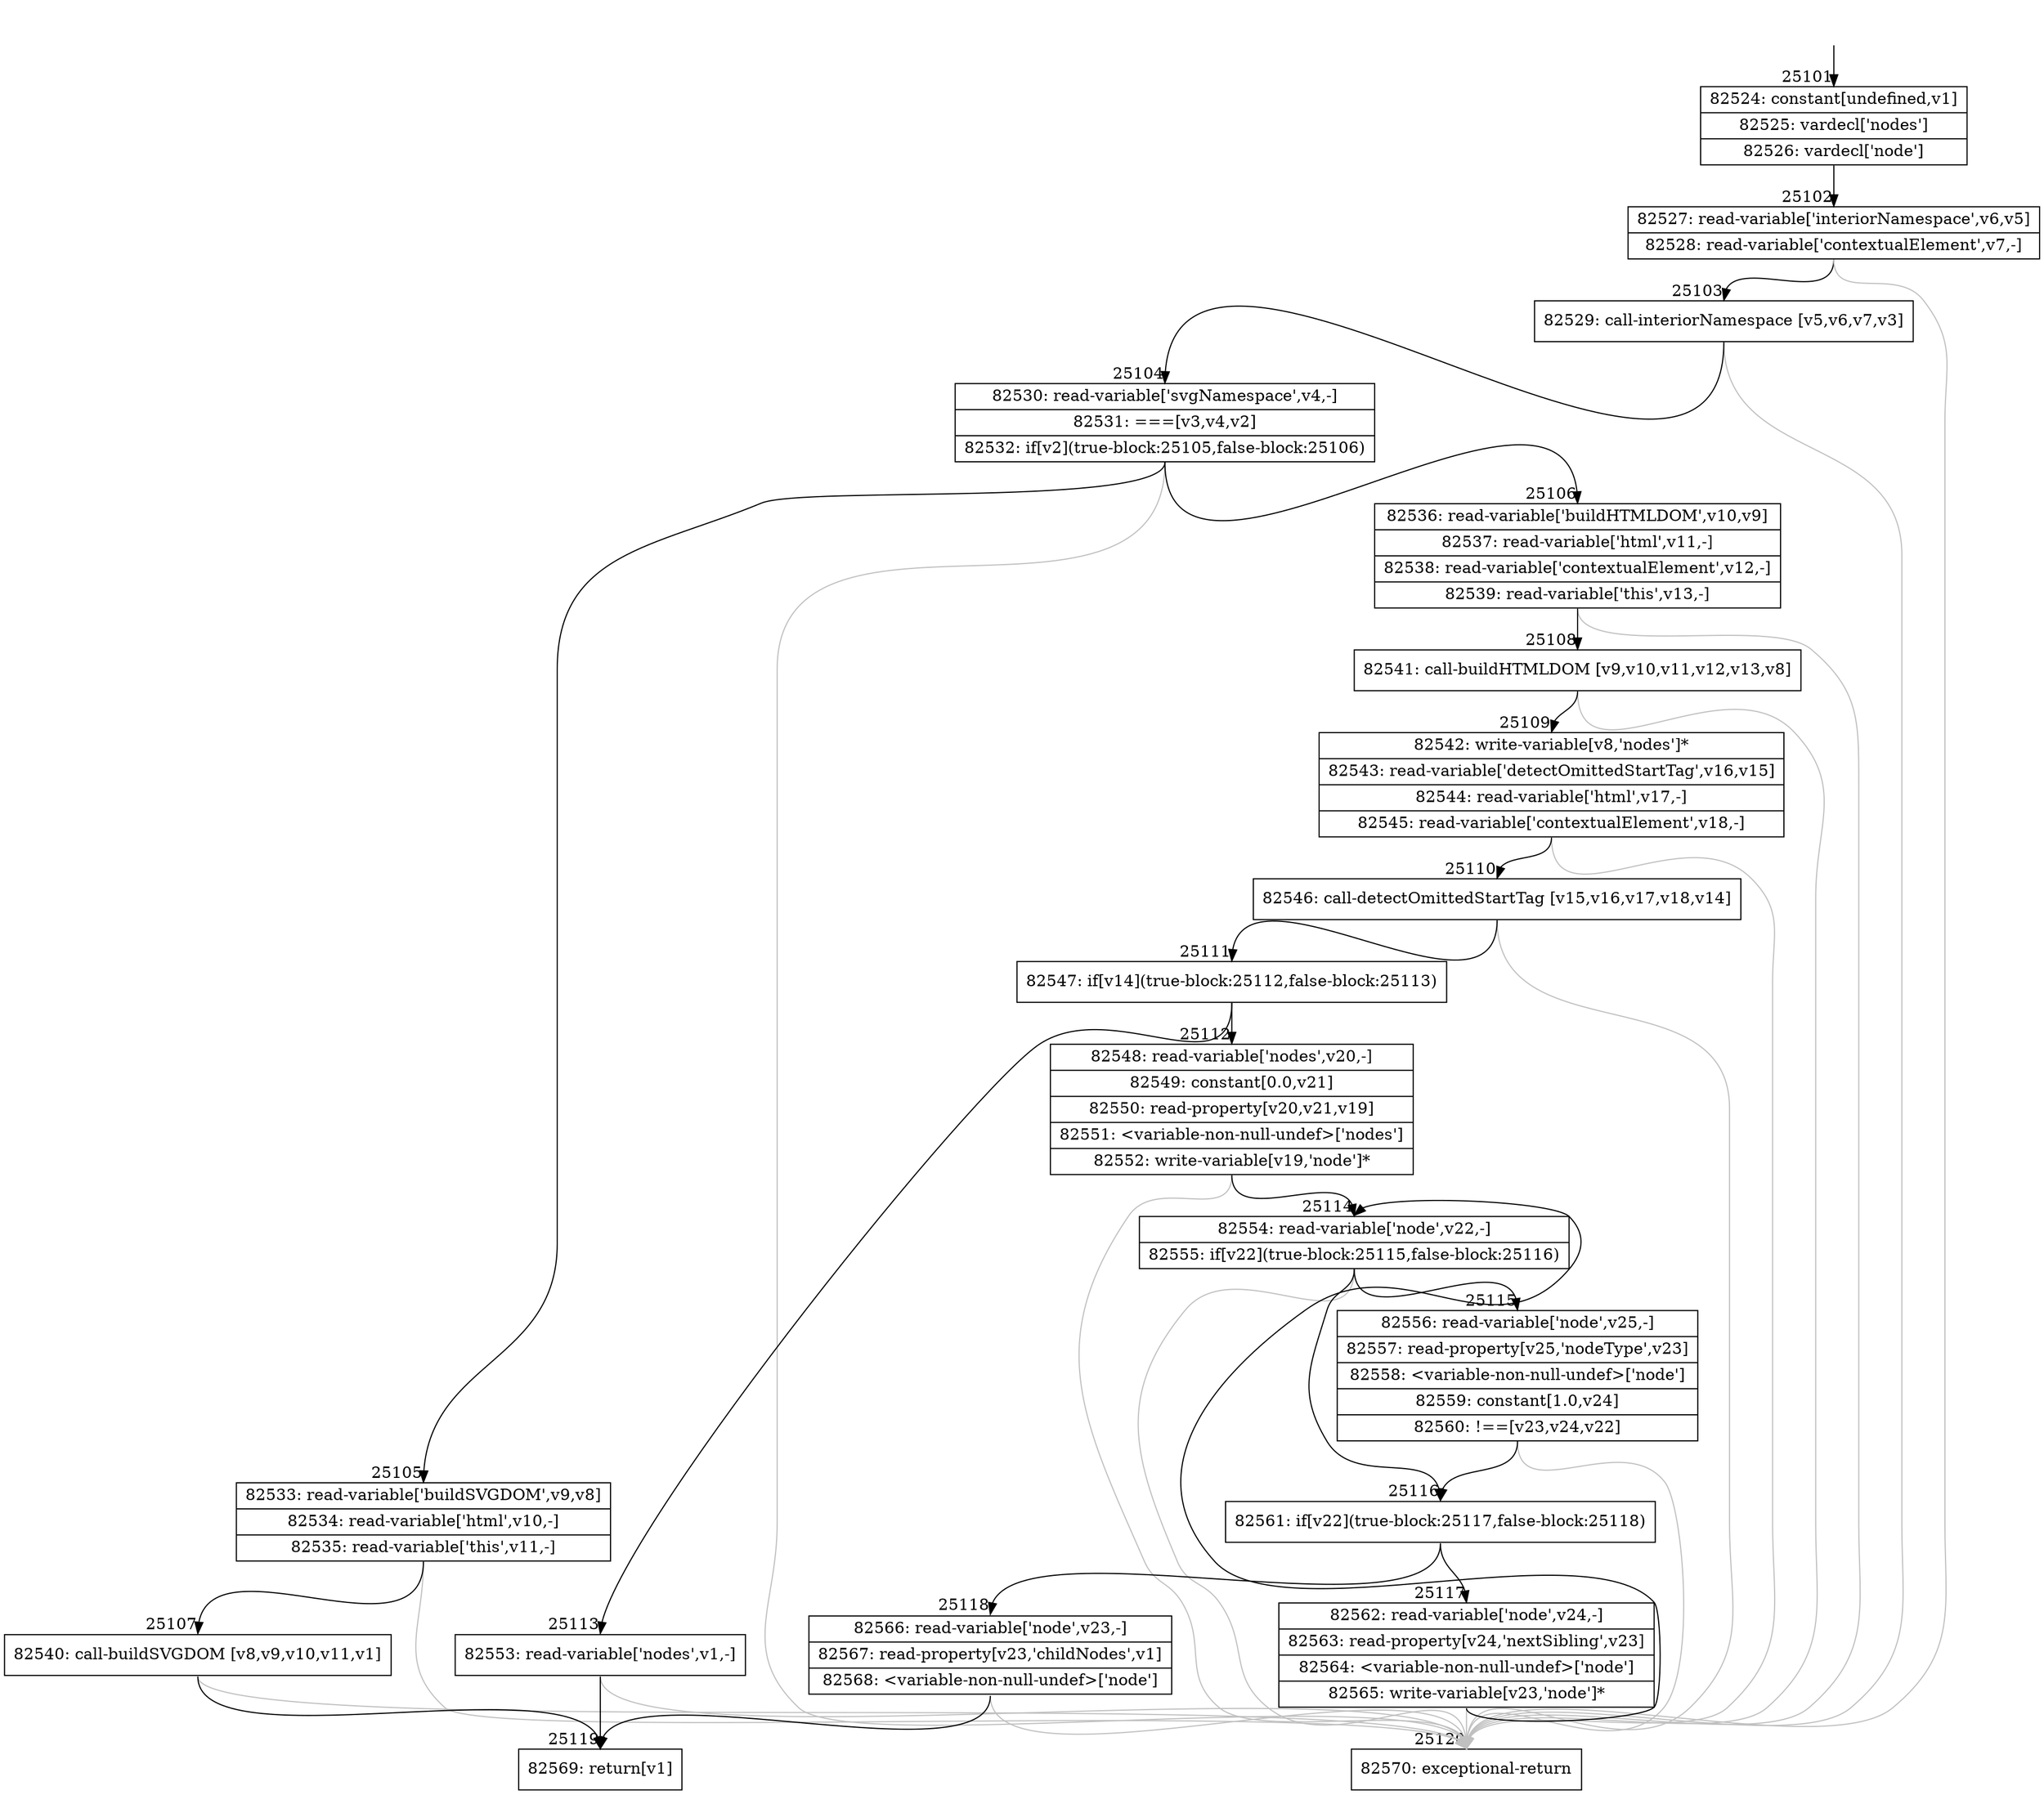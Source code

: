 digraph {
rankdir="TD"
BB_entry2213[shape=none,label=""];
BB_entry2213 -> BB25101 [tailport=s, headport=n, headlabel="    25101"]
BB25101 [shape=record label="{82524: constant[undefined,v1]|82525: vardecl['nodes']|82526: vardecl['node']}" ] 
BB25101 -> BB25102 [tailport=s, headport=n, headlabel="      25102"]
BB25102 [shape=record label="{82527: read-variable['interiorNamespace',v6,v5]|82528: read-variable['contextualElement',v7,-]}" ] 
BB25102 -> BB25103 [tailport=s, headport=n, headlabel="      25103"]
BB25102 -> BB25120 [tailport=s, headport=n, color=gray, headlabel="      25120"]
BB25103 [shape=record label="{82529: call-interiorNamespace [v5,v6,v7,v3]}" ] 
BB25103 -> BB25104 [tailport=s, headport=n, headlabel="      25104"]
BB25103 -> BB25120 [tailport=s, headport=n, color=gray]
BB25104 [shape=record label="{82530: read-variable['svgNamespace',v4,-]|82531: ===[v3,v4,v2]|82532: if[v2](true-block:25105,false-block:25106)}" ] 
BB25104 -> BB25105 [tailport=s, headport=n, headlabel="      25105"]
BB25104 -> BB25106 [tailport=s, headport=n, headlabel="      25106"]
BB25104 -> BB25120 [tailport=s, headport=n, color=gray]
BB25105 [shape=record label="{82533: read-variable['buildSVGDOM',v9,v8]|82534: read-variable['html',v10,-]|82535: read-variable['this',v11,-]}" ] 
BB25105 -> BB25107 [tailport=s, headport=n, headlabel="      25107"]
BB25105 -> BB25120 [tailport=s, headport=n, color=gray]
BB25106 [shape=record label="{82536: read-variable['buildHTMLDOM',v10,v9]|82537: read-variable['html',v11,-]|82538: read-variable['contextualElement',v12,-]|82539: read-variable['this',v13,-]}" ] 
BB25106 -> BB25108 [tailport=s, headport=n, headlabel="      25108"]
BB25106 -> BB25120 [tailport=s, headport=n, color=gray]
BB25107 [shape=record label="{82540: call-buildSVGDOM [v8,v9,v10,v11,v1]}" ] 
BB25107 -> BB25119 [tailport=s, headport=n, headlabel="      25119"]
BB25107 -> BB25120 [tailport=s, headport=n, color=gray]
BB25108 [shape=record label="{82541: call-buildHTMLDOM [v9,v10,v11,v12,v13,v8]}" ] 
BB25108 -> BB25109 [tailport=s, headport=n, headlabel="      25109"]
BB25108 -> BB25120 [tailport=s, headport=n, color=gray]
BB25109 [shape=record label="{82542: write-variable[v8,'nodes']*|82543: read-variable['detectOmittedStartTag',v16,v15]|82544: read-variable['html',v17,-]|82545: read-variable['contextualElement',v18,-]}" ] 
BB25109 -> BB25110 [tailport=s, headport=n, headlabel="      25110"]
BB25109 -> BB25120 [tailport=s, headport=n, color=gray]
BB25110 [shape=record label="{82546: call-detectOmittedStartTag [v15,v16,v17,v18,v14]}" ] 
BB25110 -> BB25111 [tailport=s, headport=n, headlabel="      25111"]
BB25110 -> BB25120 [tailport=s, headport=n, color=gray]
BB25111 [shape=record label="{82547: if[v14](true-block:25112,false-block:25113)}" ] 
BB25111 -> BB25112 [tailport=s, headport=n, headlabel="      25112"]
BB25111 -> BB25113 [tailport=s, headport=n, headlabel="      25113"]
BB25112 [shape=record label="{82548: read-variable['nodes',v20,-]|82549: constant[0.0,v21]|82550: read-property[v20,v21,v19]|82551: \<variable-non-null-undef\>['nodes']|82552: write-variable[v19,'node']*}" ] 
BB25112 -> BB25114 [tailport=s, headport=n, headlabel="      25114"]
BB25112 -> BB25120 [tailport=s, headport=n, color=gray]
BB25113 [shape=record label="{82553: read-variable['nodes',v1,-]}" ] 
BB25113 -> BB25119 [tailport=s, headport=n]
BB25113 -> BB25120 [tailport=s, headport=n, color=gray]
BB25114 [shape=record label="{82554: read-variable['node',v22,-]|82555: if[v22](true-block:25115,false-block:25116)}" ] 
BB25114 -> BB25116 [tailport=s, headport=n, headlabel="      25116"]
BB25114 -> BB25115 [tailport=s, headport=n, headlabel="      25115"]
BB25114 -> BB25120 [tailport=s, headport=n, color=gray]
BB25115 [shape=record label="{82556: read-variable['node',v25,-]|82557: read-property[v25,'nodeType',v23]|82558: \<variable-non-null-undef\>['node']|82559: constant[1.0,v24]|82560: !==[v23,v24,v22]}" ] 
BB25115 -> BB25116 [tailport=s, headport=n]
BB25115 -> BB25120 [tailport=s, headport=n, color=gray]
BB25116 [shape=record label="{82561: if[v22](true-block:25117,false-block:25118)}" ] 
BB25116 -> BB25117 [tailport=s, headport=n, headlabel="      25117"]
BB25116 -> BB25118 [tailport=s, headport=n, headlabel="      25118"]
BB25117 [shape=record label="{82562: read-variable['node',v24,-]|82563: read-property[v24,'nextSibling',v23]|82564: \<variable-non-null-undef\>['node']|82565: write-variable[v23,'node']*}" ] 
BB25117 -> BB25114 [tailport=s, headport=n]
BB25117 -> BB25120 [tailport=s, headport=n, color=gray]
BB25118 [shape=record label="{82566: read-variable['node',v23,-]|82567: read-property[v23,'childNodes',v1]|82568: \<variable-non-null-undef\>['node']}" ] 
BB25118 -> BB25119 [tailport=s, headport=n]
BB25118 -> BB25120 [tailport=s, headport=n, color=gray]
BB25119 [shape=record label="{82569: return[v1]}" ] 
BB25120 [shape=record label="{82570: exceptional-return}" ] 
//#$~ 46715
}
